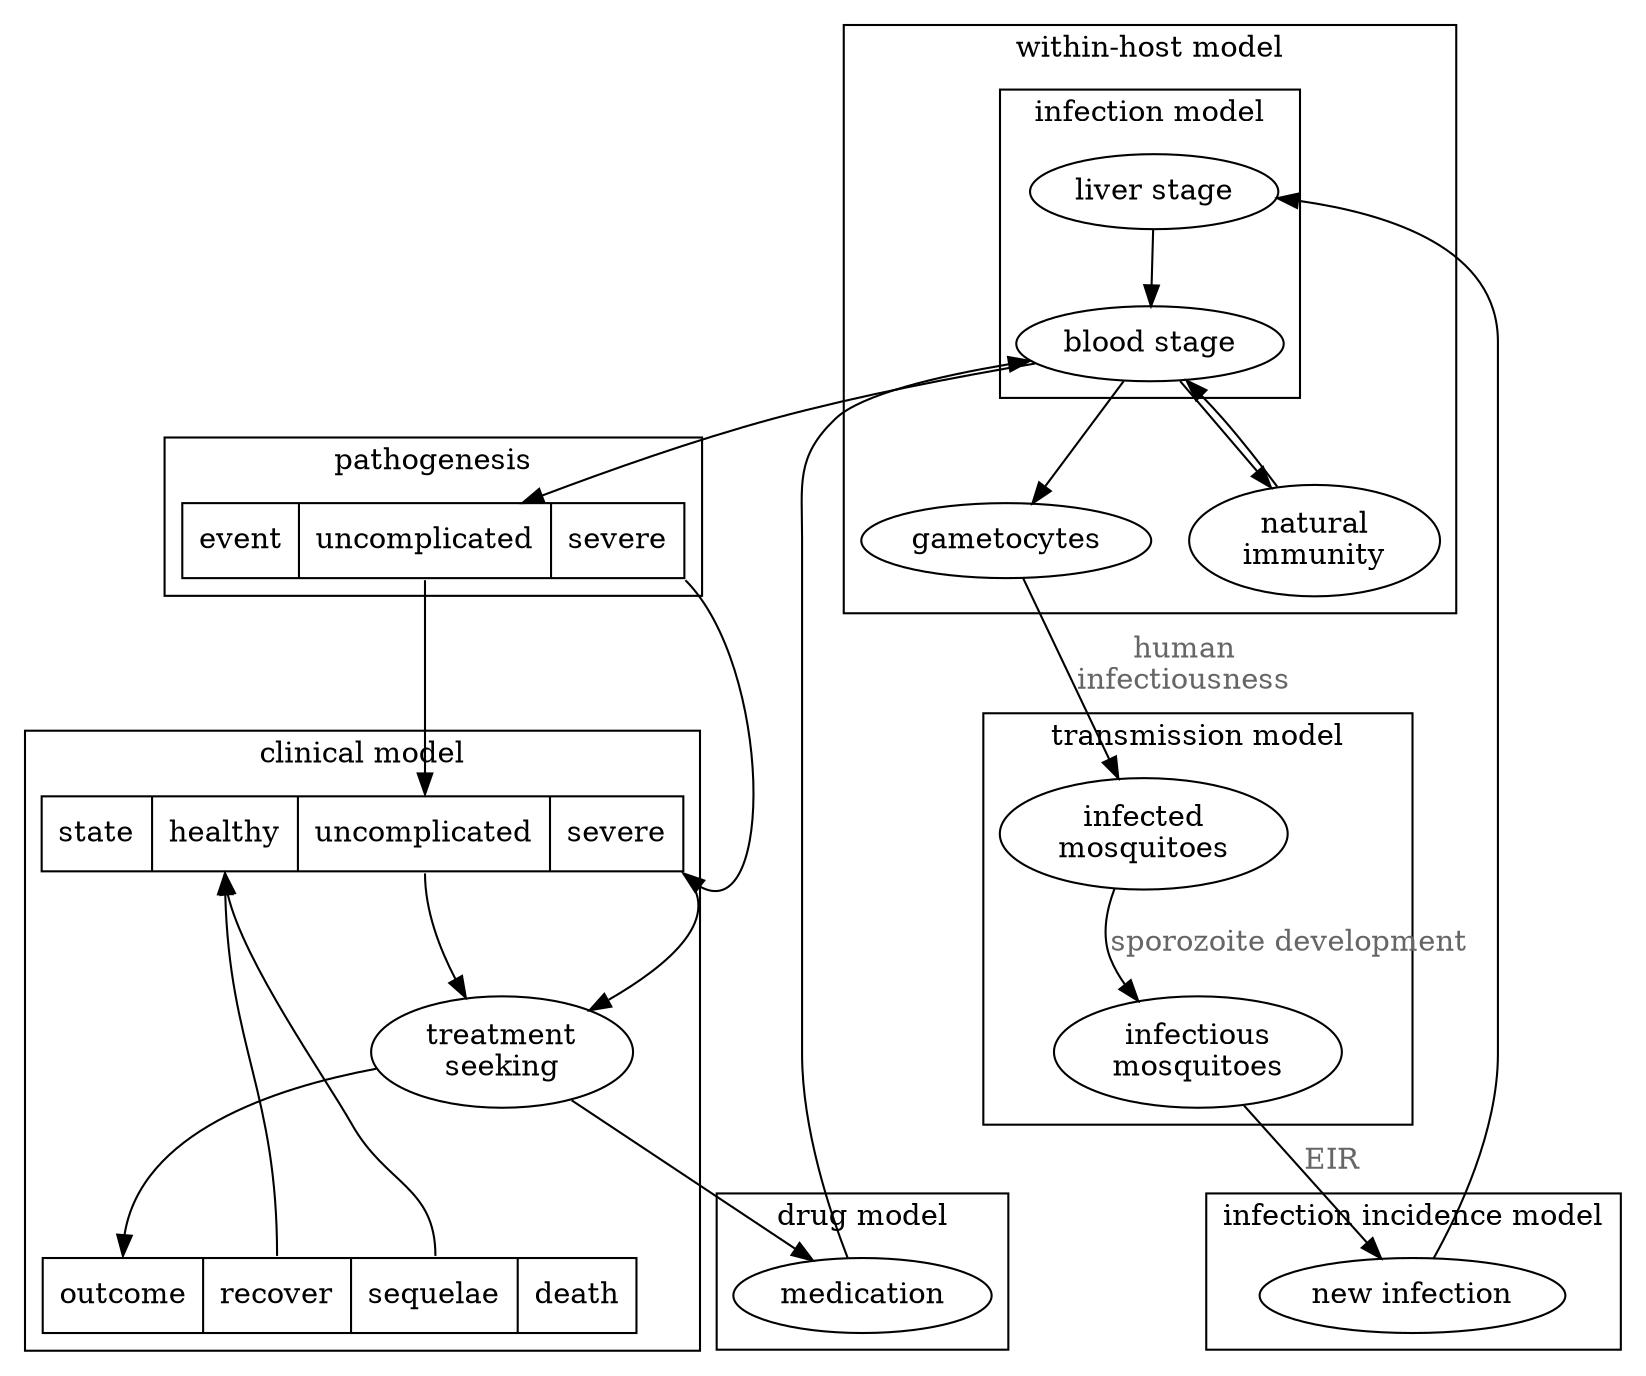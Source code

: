 // graphviz description of model-phases diagram.
// Copyright 2010 Swiss Tropical Institute
// Licence: GPL 2.1 or later
// Author: Diggory Hardy

// dot -Tpng model-phases.dot -omodel-phases.png -Kdot
// dot -Tpng model-phases.dot -omodel-phases.png -Kfdp
digraph {
    edge[ fontcolor="#666666" ]
    subgraph cluster_human_cycle {
	label="within-host model"
	
	subgraph cluster_infection {
	    label="infection model"
	    sporozoites [label="liver stage"]
	    merozoites[ label="blood stage" ]
	}
	
	gametocytes;
	immunity[ label="natural\nimmunity" ]
    }
    
    subgraph cluster_transmission {
	label="transmission model"
	infected_mosq[label="infected\nmosquitoes"]
	infectious_mosq[label="infectious\nmosquitoes"]
    }
    subgraph cluster_inf_inc {
	label="infection incidence model"
	new_inf[label="new infection"]
    }
    
    subgraph cluster_pathogenesis {
	label="pathogenesis"
	path_event[label="event|<UC> uncomplicated|severe", shape=record]
    }
    subgraph cluster_clinical {
	label="clinical model"
	state[label="state|<h>healthy|<UC> uncomplicated|severe", shape=record]
	treat_seeking[label="treatment\nseeking"]
	outcome[label="<o>outcome|<r>recover|<s>sequelae|<d>death", shape=record]
    }
    subgraph cluster_drug{
	label="drug model"
	medication
    }
    
    sporozoites -> merozoites -> immunity -> merozoites
    merozoites -> gametocytes //[ label="gametocyte formation" ]
    gametocytes -> infected_mosq[label="human\ninfectiousness"];
    infected_mosq -> infectious_mosq[label="sporozoite development"]
    infectious_mosq -> new_inf[label="EIR"]
    new_inf -> sporozoites 
    
    merozoites -> path_event
    path_event:UC -> state:UC
    path_event:severe -> state:severe
    state:UC -> treat_seeking
    state:severe -> treat_seeking
    treat_seeking -> outcome:o
    outcome:r -> state:h
    outcome:s -> state:h
    treat_seeking -> medication
    medication -> merozoites
}
